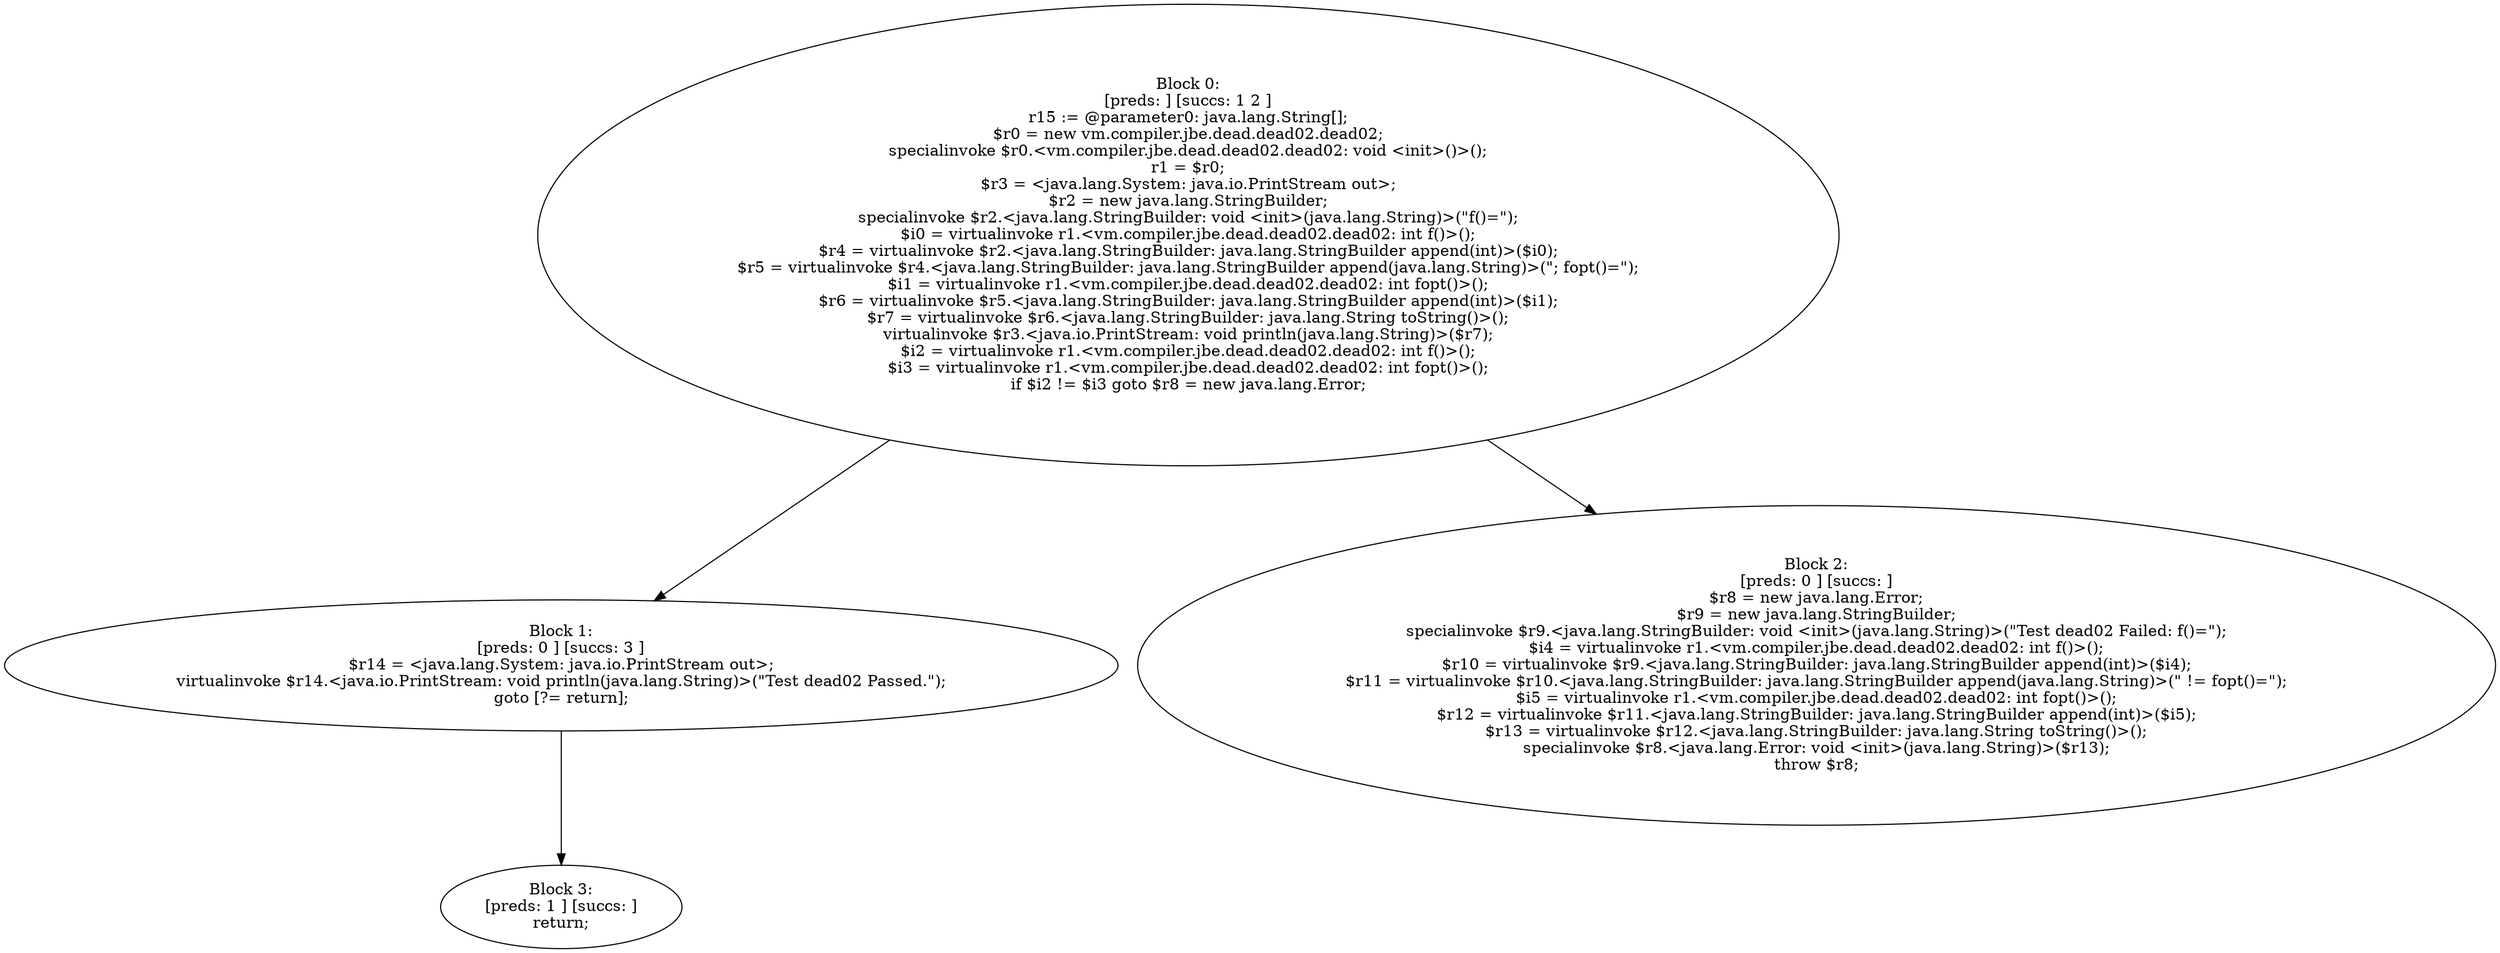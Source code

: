 digraph "unitGraph" {
    "Block 0:
[preds: ] [succs: 1 2 ]
r15 := @parameter0: java.lang.String[];
$r0 = new vm.compiler.jbe.dead.dead02.dead02;
specialinvoke $r0.<vm.compiler.jbe.dead.dead02.dead02: void <init>()>();
r1 = $r0;
$r3 = <java.lang.System: java.io.PrintStream out>;
$r2 = new java.lang.StringBuilder;
specialinvoke $r2.<java.lang.StringBuilder: void <init>(java.lang.String)>(\"f()=\");
$i0 = virtualinvoke r1.<vm.compiler.jbe.dead.dead02.dead02: int f()>();
$r4 = virtualinvoke $r2.<java.lang.StringBuilder: java.lang.StringBuilder append(int)>($i0);
$r5 = virtualinvoke $r4.<java.lang.StringBuilder: java.lang.StringBuilder append(java.lang.String)>(\"; fopt()=\");
$i1 = virtualinvoke r1.<vm.compiler.jbe.dead.dead02.dead02: int fopt()>();
$r6 = virtualinvoke $r5.<java.lang.StringBuilder: java.lang.StringBuilder append(int)>($i1);
$r7 = virtualinvoke $r6.<java.lang.StringBuilder: java.lang.String toString()>();
virtualinvoke $r3.<java.io.PrintStream: void println(java.lang.String)>($r7);
$i2 = virtualinvoke r1.<vm.compiler.jbe.dead.dead02.dead02: int f()>();
$i3 = virtualinvoke r1.<vm.compiler.jbe.dead.dead02.dead02: int fopt()>();
if $i2 != $i3 goto $r8 = new java.lang.Error;
"
    "Block 1:
[preds: 0 ] [succs: 3 ]
$r14 = <java.lang.System: java.io.PrintStream out>;
virtualinvoke $r14.<java.io.PrintStream: void println(java.lang.String)>(\"Test dead02 Passed.\");
goto [?= return];
"
    "Block 2:
[preds: 0 ] [succs: ]
$r8 = new java.lang.Error;
$r9 = new java.lang.StringBuilder;
specialinvoke $r9.<java.lang.StringBuilder: void <init>(java.lang.String)>(\"Test dead02 Failed: f()=\");
$i4 = virtualinvoke r1.<vm.compiler.jbe.dead.dead02.dead02: int f()>();
$r10 = virtualinvoke $r9.<java.lang.StringBuilder: java.lang.StringBuilder append(int)>($i4);
$r11 = virtualinvoke $r10.<java.lang.StringBuilder: java.lang.StringBuilder append(java.lang.String)>(\" != fopt()=\");
$i5 = virtualinvoke r1.<vm.compiler.jbe.dead.dead02.dead02: int fopt()>();
$r12 = virtualinvoke $r11.<java.lang.StringBuilder: java.lang.StringBuilder append(int)>($i5);
$r13 = virtualinvoke $r12.<java.lang.StringBuilder: java.lang.String toString()>();
specialinvoke $r8.<java.lang.Error: void <init>(java.lang.String)>($r13);
throw $r8;
"
    "Block 3:
[preds: 1 ] [succs: ]
return;
"
    "Block 0:
[preds: ] [succs: 1 2 ]
r15 := @parameter0: java.lang.String[];
$r0 = new vm.compiler.jbe.dead.dead02.dead02;
specialinvoke $r0.<vm.compiler.jbe.dead.dead02.dead02: void <init>()>();
r1 = $r0;
$r3 = <java.lang.System: java.io.PrintStream out>;
$r2 = new java.lang.StringBuilder;
specialinvoke $r2.<java.lang.StringBuilder: void <init>(java.lang.String)>(\"f()=\");
$i0 = virtualinvoke r1.<vm.compiler.jbe.dead.dead02.dead02: int f()>();
$r4 = virtualinvoke $r2.<java.lang.StringBuilder: java.lang.StringBuilder append(int)>($i0);
$r5 = virtualinvoke $r4.<java.lang.StringBuilder: java.lang.StringBuilder append(java.lang.String)>(\"; fopt()=\");
$i1 = virtualinvoke r1.<vm.compiler.jbe.dead.dead02.dead02: int fopt()>();
$r6 = virtualinvoke $r5.<java.lang.StringBuilder: java.lang.StringBuilder append(int)>($i1);
$r7 = virtualinvoke $r6.<java.lang.StringBuilder: java.lang.String toString()>();
virtualinvoke $r3.<java.io.PrintStream: void println(java.lang.String)>($r7);
$i2 = virtualinvoke r1.<vm.compiler.jbe.dead.dead02.dead02: int f()>();
$i3 = virtualinvoke r1.<vm.compiler.jbe.dead.dead02.dead02: int fopt()>();
if $i2 != $i3 goto $r8 = new java.lang.Error;
"->"Block 1:
[preds: 0 ] [succs: 3 ]
$r14 = <java.lang.System: java.io.PrintStream out>;
virtualinvoke $r14.<java.io.PrintStream: void println(java.lang.String)>(\"Test dead02 Passed.\");
goto [?= return];
";
    "Block 0:
[preds: ] [succs: 1 2 ]
r15 := @parameter0: java.lang.String[];
$r0 = new vm.compiler.jbe.dead.dead02.dead02;
specialinvoke $r0.<vm.compiler.jbe.dead.dead02.dead02: void <init>()>();
r1 = $r0;
$r3 = <java.lang.System: java.io.PrintStream out>;
$r2 = new java.lang.StringBuilder;
specialinvoke $r2.<java.lang.StringBuilder: void <init>(java.lang.String)>(\"f()=\");
$i0 = virtualinvoke r1.<vm.compiler.jbe.dead.dead02.dead02: int f()>();
$r4 = virtualinvoke $r2.<java.lang.StringBuilder: java.lang.StringBuilder append(int)>($i0);
$r5 = virtualinvoke $r4.<java.lang.StringBuilder: java.lang.StringBuilder append(java.lang.String)>(\"; fopt()=\");
$i1 = virtualinvoke r1.<vm.compiler.jbe.dead.dead02.dead02: int fopt()>();
$r6 = virtualinvoke $r5.<java.lang.StringBuilder: java.lang.StringBuilder append(int)>($i1);
$r7 = virtualinvoke $r6.<java.lang.StringBuilder: java.lang.String toString()>();
virtualinvoke $r3.<java.io.PrintStream: void println(java.lang.String)>($r7);
$i2 = virtualinvoke r1.<vm.compiler.jbe.dead.dead02.dead02: int f()>();
$i3 = virtualinvoke r1.<vm.compiler.jbe.dead.dead02.dead02: int fopt()>();
if $i2 != $i3 goto $r8 = new java.lang.Error;
"->"Block 2:
[preds: 0 ] [succs: ]
$r8 = new java.lang.Error;
$r9 = new java.lang.StringBuilder;
specialinvoke $r9.<java.lang.StringBuilder: void <init>(java.lang.String)>(\"Test dead02 Failed: f()=\");
$i4 = virtualinvoke r1.<vm.compiler.jbe.dead.dead02.dead02: int f()>();
$r10 = virtualinvoke $r9.<java.lang.StringBuilder: java.lang.StringBuilder append(int)>($i4);
$r11 = virtualinvoke $r10.<java.lang.StringBuilder: java.lang.StringBuilder append(java.lang.String)>(\" != fopt()=\");
$i5 = virtualinvoke r1.<vm.compiler.jbe.dead.dead02.dead02: int fopt()>();
$r12 = virtualinvoke $r11.<java.lang.StringBuilder: java.lang.StringBuilder append(int)>($i5);
$r13 = virtualinvoke $r12.<java.lang.StringBuilder: java.lang.String toString()>();
specialinvoke $r8.<java.lang.Error: void <init>(java.lang.String)>($r13);
throw $r8;
";
    "Block 1:
[preds: 0 ] [succs: 3 ]
$r14 = <java.lang.System: java.io.PrintStream out>;
virtualinvoke $r14.<java.io.PrintStream: void println(java.lang.String)>(\"Test dead02 Passed.\");
goto [?= return];
"->"Block 3:
[preds: 1 ] [succs: ]
return;
";
}
